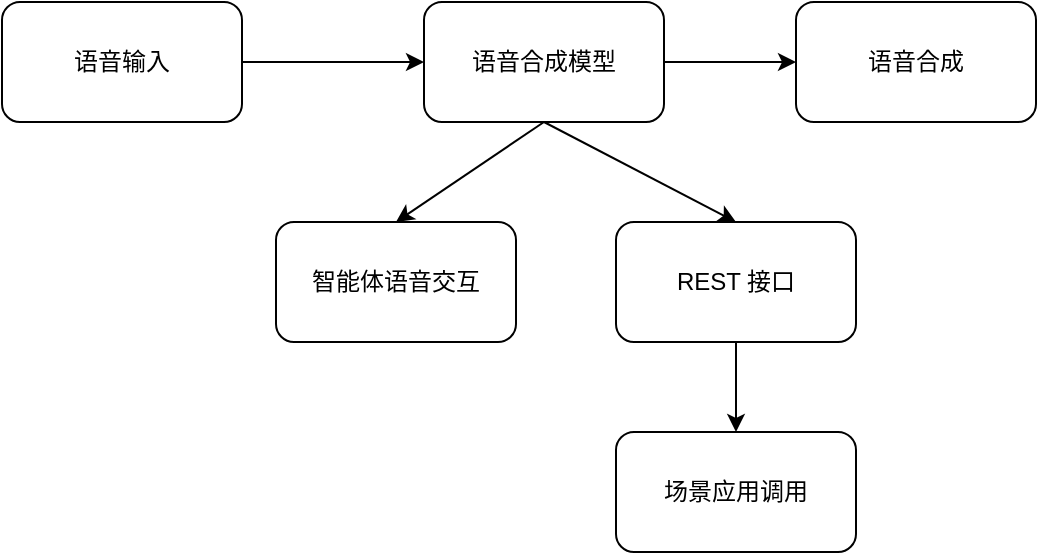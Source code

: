 <mxfile version="26.1.1">
  <diagram name="第 1 页" id="L51shAAkTkU0RPkknh8X">
    <mxGraphModel dx="954" dy="537" grid="1" gridSize="10" guides="1" tooltips="1" connect="1" arrows="1" fold="1" page="1" pageScale="1" pageWidth="827" pageHeight="1169" math="0" shadow="0">
      <root>
        <mxCell id="0" />
        <mxCell id="1" parent="0" />
        <mxCell id="aMwi63jrZEQUe-N30p7Z-1" value="语音合成模型" style="rounded=1;whiteSpace=wrap;html=1;" vertex="1" parent="1">
          <mxGeometry x="294" y="130" width="120" height="60" as="geometry" />
        </mxCell>
        <mxCell id="aMwi63jrZEQUe-N30p7Z-2" value="语音输入" style="rounded=1;whiteSpace=wrap;html=1;" vertex="1" parent="1">
          <mxGeometry x="83" y="130" width="120" height="60" as="geometry" />
        </mxCell>
        <mxCell id="aMwi63jrZEQUe-N30p7Z-3" value="" style="endArrow=classic;html=1;rounded=0;exitX=1;exitY=0.5;exitDx=0;exitDy=0;entryX=0;entryY=0.5;entryDx=0;entryDy=0;" edge="1" parent="1" source="aMwi63jrZEQUe-N30p7Z-2" target="aMwi63jrZEQUe-N30p7Z-1">
          <mxGeometry width="50" height="50" relative="1" as="geometry">
            <mxPoint x="390" y="360" as="sourcePoint" />
            <mxPoint x="440" y="310" as="targetPoint" />
          </mxGeometry>
        </mxCell>
        <mxCell id="aMwi63jrZEQUe-N30p7Z-4" value="语音合成" style="rounded=1;whiteSpace=wrap;html=1;" vertex="1" parent="1">
          <mxGeometry x="480" y="130" width="120" height="60" as="geometry" />
        </mxCell>
        <mxCell id="aMwi63jrZEQUe-N30p7Z-5" value="" style="endArrow=classic;html=1;rounded=0;exitX=1;exitY=0.5;exitDx=0;exitDy=0;entryX=0;entryY=0.5;entryDx=0;entryDy=0;" edge="1" parent="1" source="aMwi63jrZEQUe-N30p7Z-1" target="aMwi63jrZEQUe-N30p7Z-4">
          <mxGeometry width="50" height="50" relative="1" as="geometry">
            <mxPoint x="202" y="170" as="sourcePoint" />
            <mxPoint x="290" y="170" as="targetPoint" />
          </mxGeometry>
        </mxCell>
        <mxCell id="aMwi63jrZEQUe-N30p7Z-6" value="" style="endArrow=classic;html=1;rounded=0;exitX=0.5;exitY=1;exitDx=0;exitDy=0;entryX=0.5;entryY=0;entryDx=0;entryDy=0;" edge="1" parent="1" source="aMwi63jrZEQUe-N30p7Z-1" target="aMwi63jrZEQUe-N30p7Z-7">
          <mxGeometry width="50" height="50" relative="1" as="geometry">
            <mxPoint x="390" y="360" as="sourcePoint" />
            <mxPoint x="340" y="260" as="targetPoint" />
          </mxGeometry>
        </mxCell>
        <mxCell id="aMwi63jrZEQUe-N30p7Z-7" value="智能体语音交互" style="rounded=1;whiteSpace=wrap;html=1;" vertex="1" parent="1">
          <mxGeometry x="220" y="240" width="120" height="60" as="geometry" />
        </mxCell>
        <mxCell id="aMwi63jrZEQUe-N30p7Z-8" value="REST 接口" style="rounded=1;whiteSpace=wrap;html=1;" vertex="1" parent="1">
          <mxGeometry x="390" y="240" width="120" height="60" as="geometry" />
        </mxCell>
        <mxCell id="aMwi63jrZEQUe-N30p7Z-9" value="" style="endArrow=classic;html=1;rounded=0;exitX=0.5;exitY=1;exitDx=0;exitDy=0;entryX=0.5;entryY=0;entryDx=0;entryDy=0;" edge="1" parent="1" source="aMwi63jrZEQUe-N30p7Z-1" target="aMwi63jrZEQUe-N30p7Z-8">
          <mxGeometry width="50" height="50" relative="1" as="geometry">
            <mxPoint x="390" y="360" as="sourcePoint" />
            <mxPoint x="440" y="310" as="targetPoint" />
          </mxGeometry>
        </mxCell>
        <mxCell id="aMwi63jrZEQUe-N30p7Z-10" value="场景应用调用" style="rounded=1;whiteSpace=wrap;html=1;" vertex="1" parent="1">
          <mxGeometry x="390" y="345" width="120" height="60" as="geometry" />
        </mxCell>
        <mxCell id="aMwi63jrZEQUe-N30p7Z-11" value="" style="endArrow=classic;html=1;rounded=0;entryX=0.5;entryY=0;entryDx=0;entryDy=0;exitX=0.5;exitY=1;exitDx=0;exitDy=0;" edge="1" parent="1" source="aMwi63jrZEQUe-N30p7Z-8" target="aMwi63jrZEQUe-N30p7Z-10">
          <mxGeometry width="50" height="50" relative="1" as="geometry">
            <mxPoint x="340" y="345" as="sourcePoint" />
            <mxPoint x="390" y="295" as="targetPoint" />
          </mxGeometry>
        </mxCell>
      </root>
    </mxGraphModel>
  </diagram>
</mxfile>
